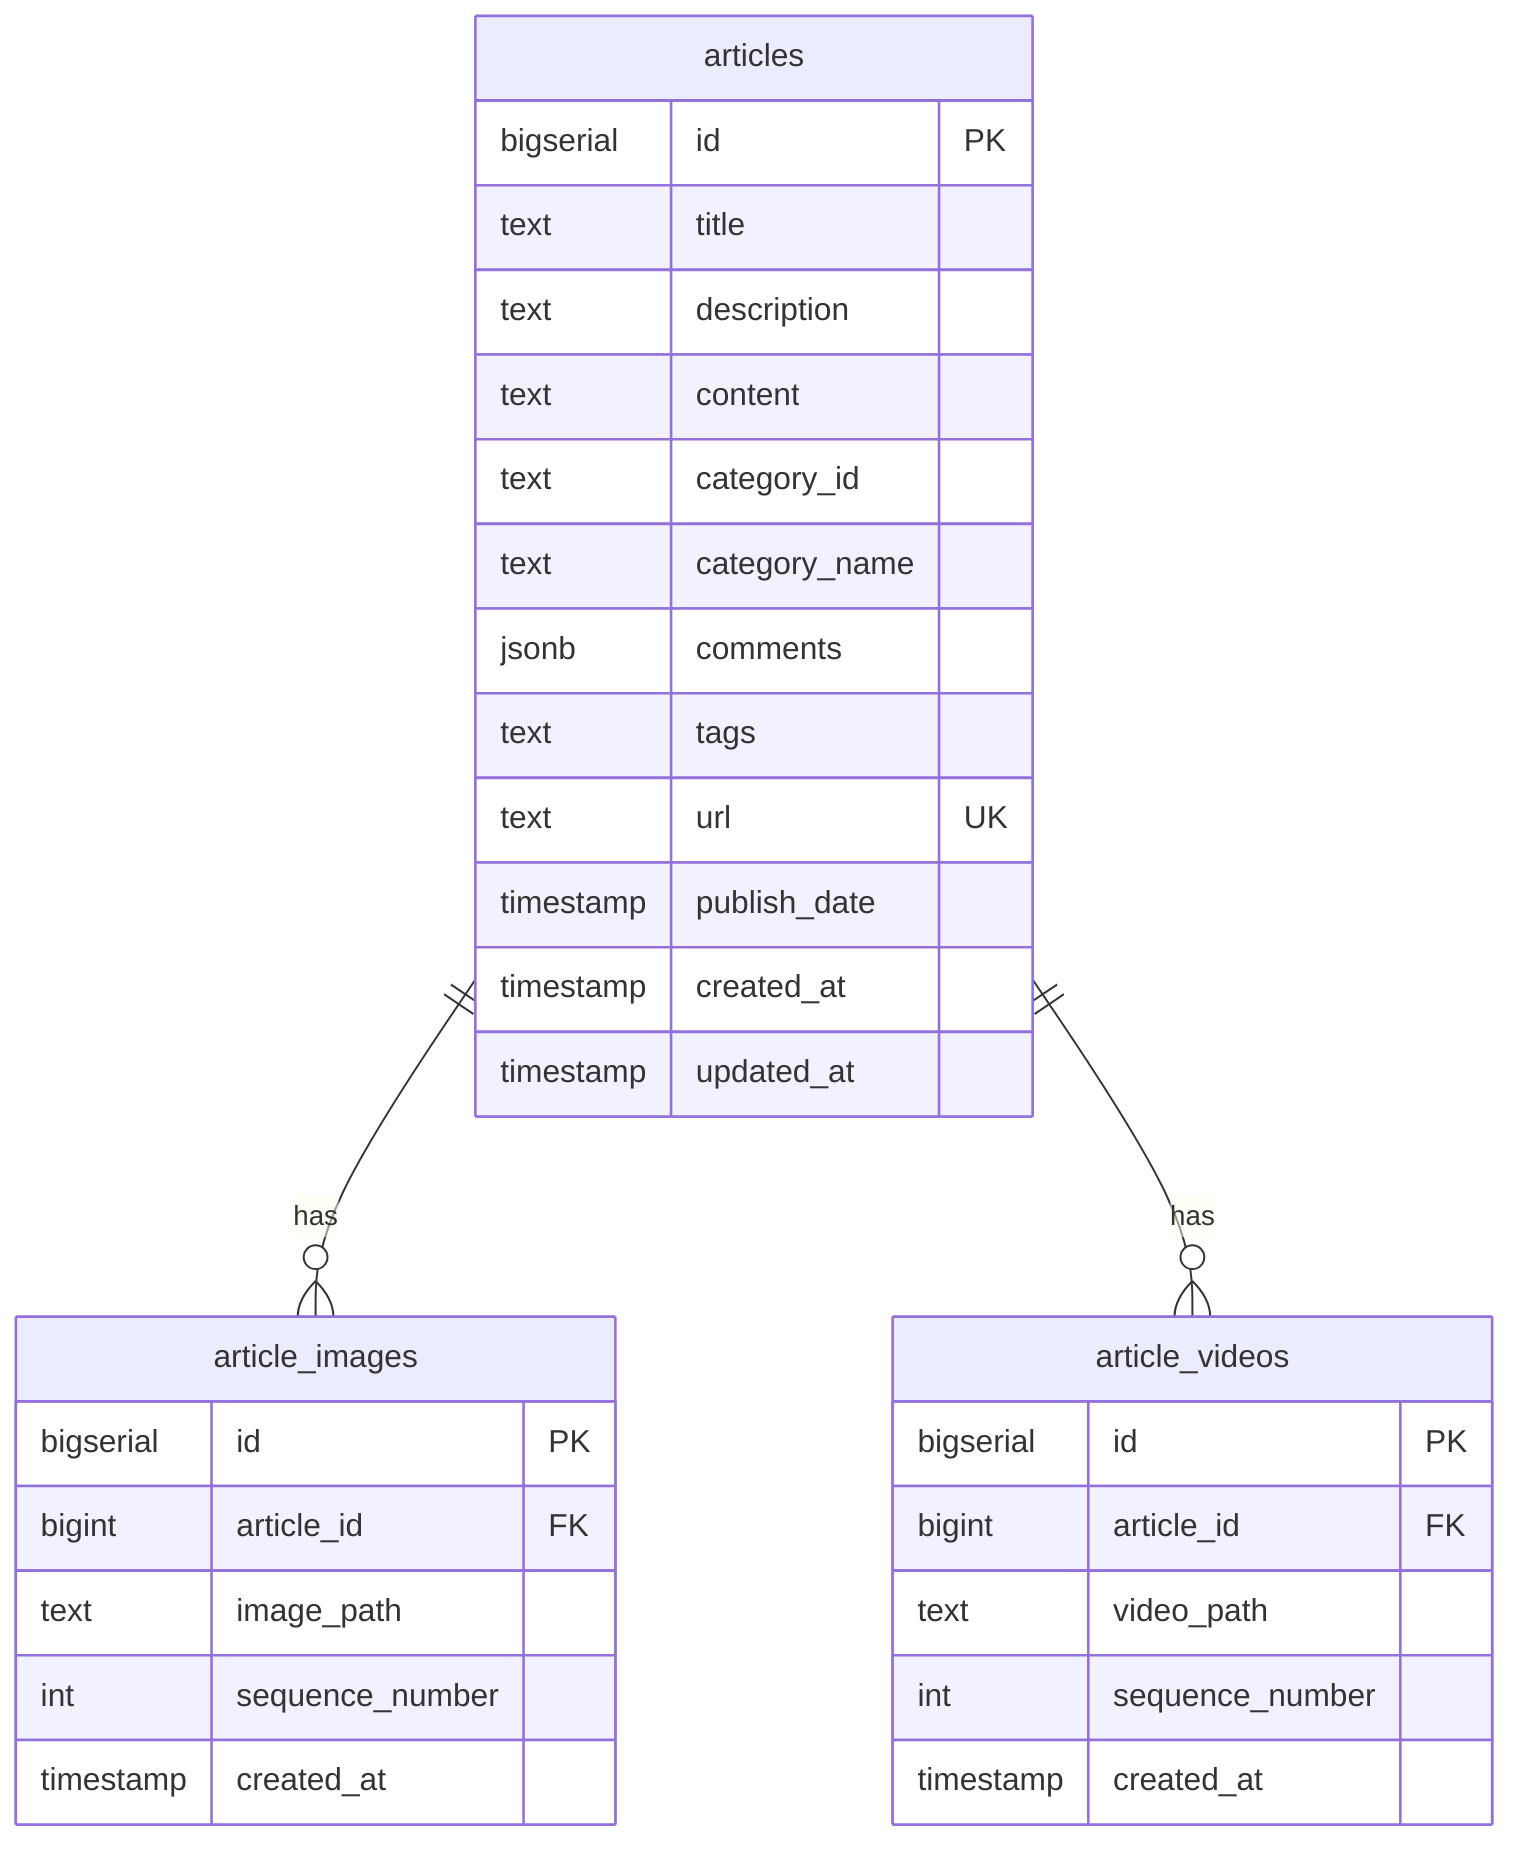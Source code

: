 erDiagram
    articles ||--o{ article_images : has
    articles ||--o{ article_videos : has
    articles {
        bigserial id PK
        text title
        text description
        text content
        text category_id
        text category_name
        jsonb comments
        text tags
        text url UK
        timestamp publish_date
        timestamp created_at
        timestamp updated_at
    }
    
    article_images {
        bigserial id PK
        bigint article_id FK
        text image_path
        int sequence_number
        timestamp created_at
    }
    
    article_videos {
        bigserial id PK
        bigint article_id FK
        text video_path
        int sequence_number
        timestamp created_at
    }